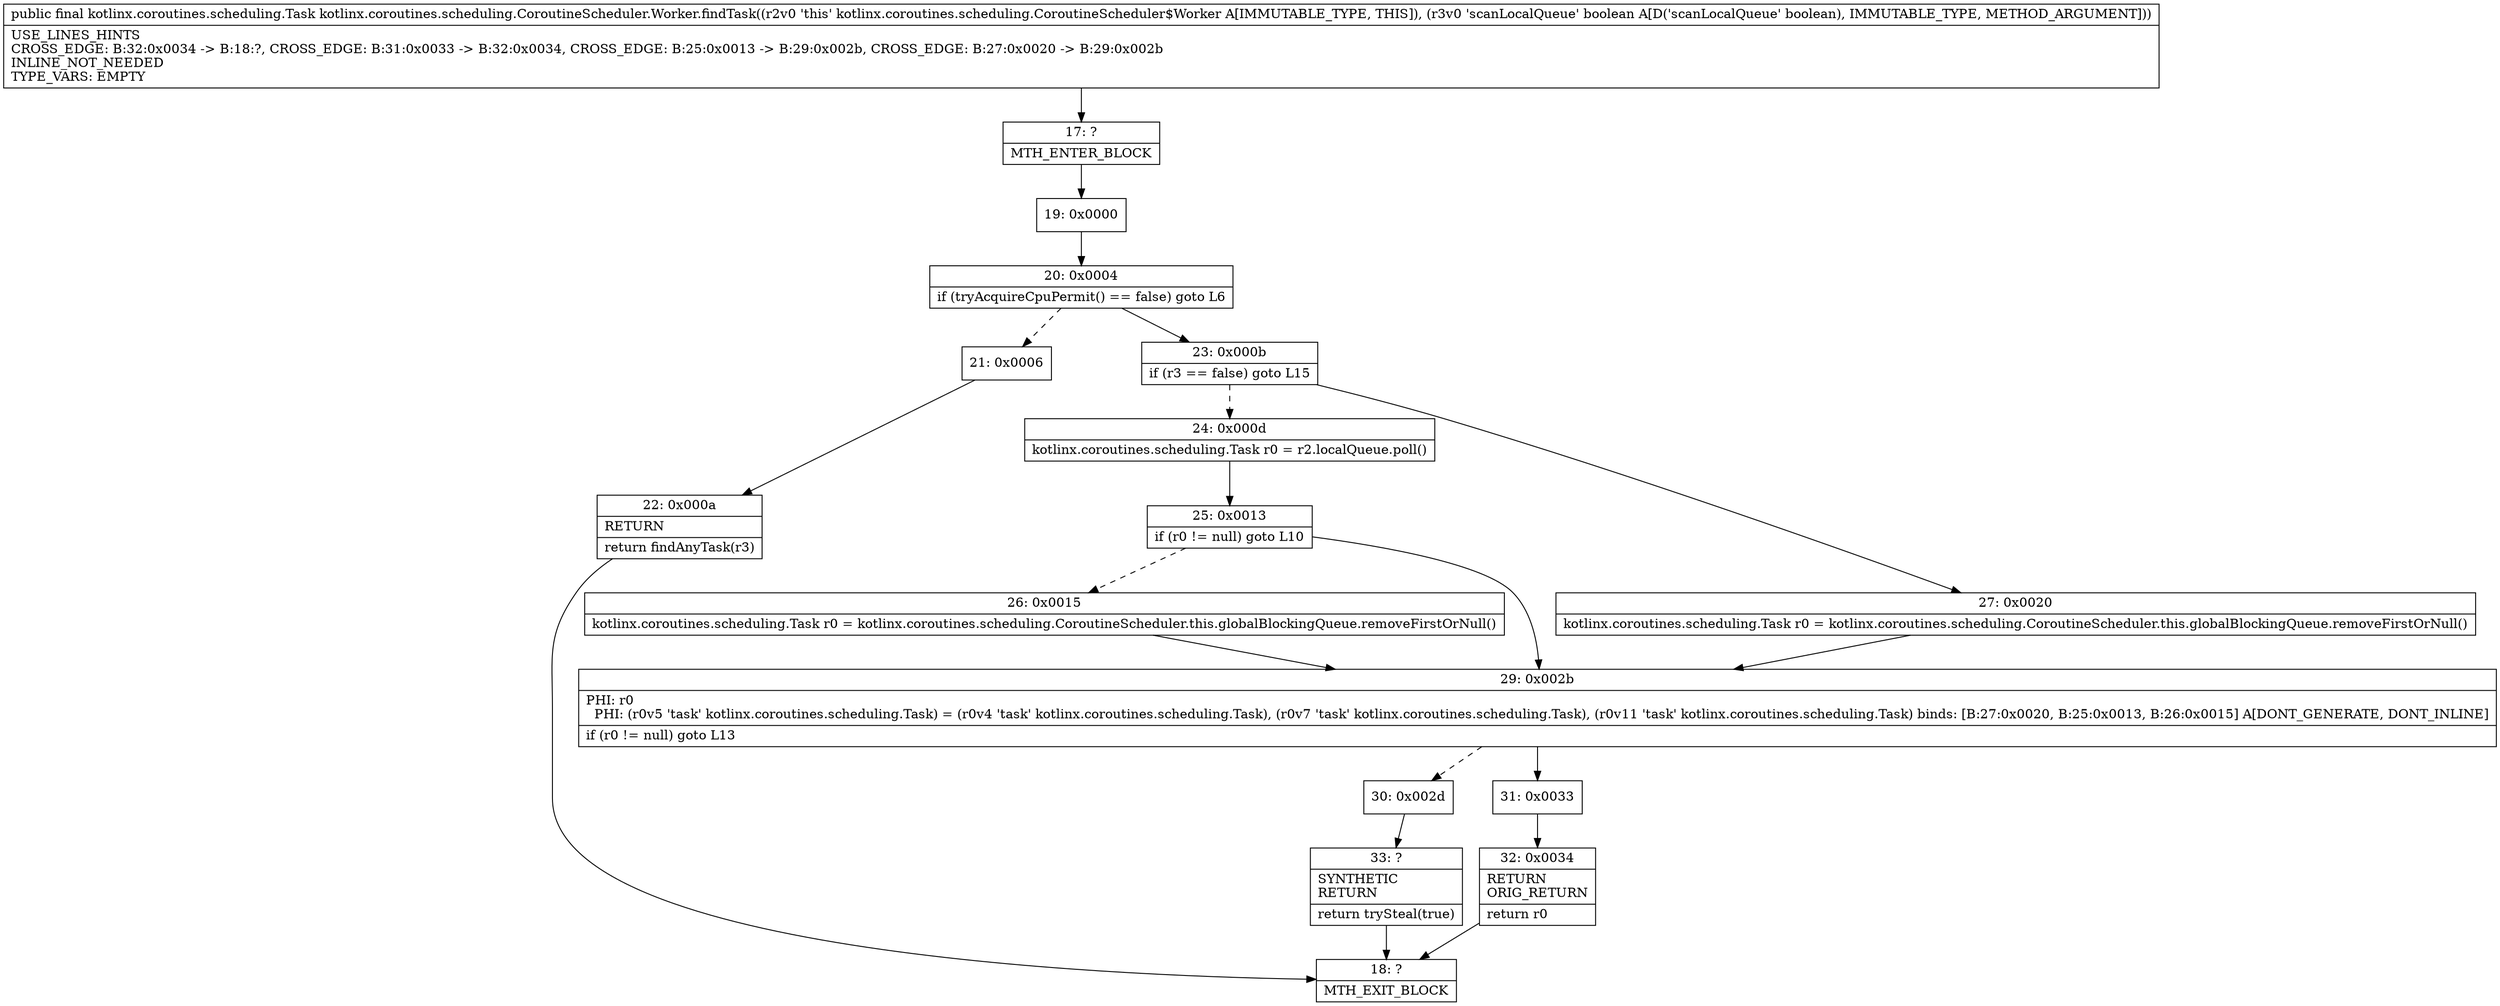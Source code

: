 digraph "CFG forkotlinx.coroutines.scheduling.CoroutineScheduler.Worker.findTask(Z)Lkotlinx\/coroutines\/scheduling\/Task;" {
Node_17 [shape=record,label="{17\:\ ?|MTH_ENTER_BLOCK\l}"];
Node_19 [shape=record,label="{19\:\ 0x0000}"];
Node_20 [shape=record,label="{20\:\ 0x0004|if (tryAcquireCpuPermit() == false) goto L6\l}"];
Node_21 [shape=record,label="{21\:\ 0x0006}"];
Node_22 [shape=record,label="{22\:\ 0x000a|RETURN\l|return findAnyTask(r3)\l}"];
Node_18 [shape=record,label="{18\:\ ?|MTH_EXIT_BLOCK\l}"];
Node_23 [shape=record,label="{23\:\ 0x000b|if (r3 == false) goto L15\l}"];
Node_24 [shape=record,label="{24\:\ 0x000d|kotlinx.coroutines.scheduling.Task r0 = r2.localQueue.poll()\l}"];
Node_25 [shape=record,label="{25\:\ 0x0013|if (r0 != null) goto L10\l}"];
Node_26 [shape=record,label="{26\:\ 0x0015|kotlinx.coroutines.scheduling.Task r0 = kotlinx.coroutines.scheduling.CoroutineScheduler.this.globalBlockingQueue.removeFirstOrNull()\l}"];
Node_29 [shape=record,label="{29\:\ 0x002b|PHI: r0 \l  PHI: (r0v5 'task' kotlinx.coroutines.scheduling.Task) = (r0v4 'task' kotlinx.coroutines.scheduling.Task), (r0v7 'task' kotlinx.coroutines.scheduling.Task), (r0v11 'task' kotlinx.coroutines.scheduling.Task) binds: [B:27:0x0020, B:25:0x0013, B:26:0x0015] A[DONT_GENERATE, DONT_INLINE]\l|if (r0 != null) goto L13\l}"];
Node_30 [shape=record,label="{30\:\ 0x002d}"];
Node_33 [shape=record,label="{33\:\ ?|SYNTHETIC\lRETURN\l|return trySteal(true)\l}"];
Node_31 [shape=record,label="{31\:\ 0x0033}"];
Node_32 [shape=record,label="{32\:\ 0x0034|RETURN\lORIG_RETURN\l|return r0\l}"];
Node_27 [shape=record,label="{27\:\ 0x0020|kotlinx.coroutines.scheduling.Task r0 = kotlinx.coroutines.scheduling.CoroutineScheduler.this.globalBlockingQueue.removeFirstOrNull()\l}"];
MethodNode[shape=record,label="{public final kotlinx.coroutines.scheduling.Task kotlinx.coroutines.scheduling.CoroutineScheduler.Worker.findTask((r2v0 'this' kotlinx.coroutines.scheduling.CoroutineScheduler$Worker A[IMMUTABLE_TYPE, THIS]), (r3v0 'scanLocalQueue' boolean A[D('scanLocalQueue' boolean), IMMUTABLE_TYPE, METHOD_ARGUMENT]))  | USE_LINES_HINTS\lCROSS_EDGE: B:32:0x0034 \-\> B:18:?, CROSS_EDGE: B:31:0x0033 \-\> B:32:0x0034, CROSS_EDGE: B:25:0x0013 \-\> B:29:0x002b, CROSS_EDGE: B:27:0x0020 \-\> B:29:0x002b\lINLINE_NOT_NEEDED\lTYPE_VARS: EMPTY\l}"];
MethodNode -> Node_17;Node_17 -> Node_19;
Node_19 -> Node_20;
Node_20 -> Node_21[style=dashed];
Node_20 -> Node_23;
Node_21 -> Node_22;
Node_22 -> Node_18;
Node_23 -> Node_24[style=dashed];
Node_23 -> Node_27;
Node_24 -> Node_25;
Node_25 -> Node_26[style=dashed];
Node_25 -> Node_29;
Node_26 -> Node_29;
Node_29 -> Node_30[style=dashed];
Node_29 -> Node_31;
Node_30 -> Node_33;
Node_33 -> Node_18;
Node_31 -> Node_32;
Node_32 -> Node_18;
Node_27 -> Node_29;
}

